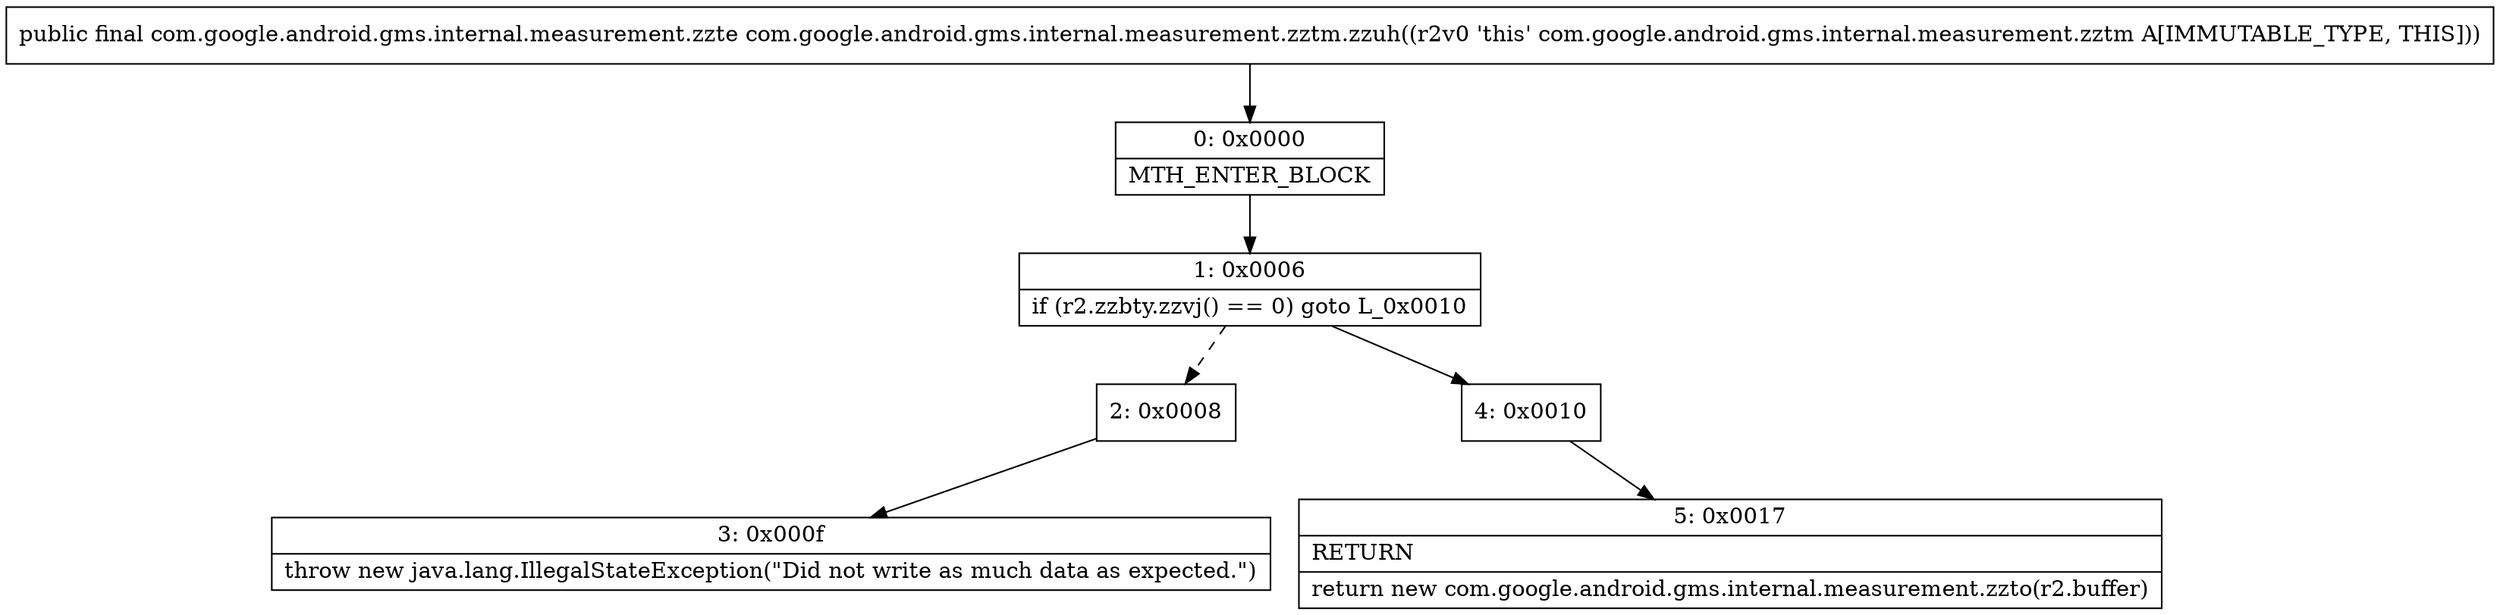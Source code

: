 digraph "CFG forcom.google.android.gms.internal.measurement.zztm.zzuh()Lcom\/google\/android\/gms\/internal\/measurement\/zzte;" {
Node_0 [shape=record,label="{0\:\ 0x0000|MTH_ENTER_BLOCK\l}"];
Node_1 [shape=record,label="{1\:\ 0x0006|if (r2.zzbty.zzvj() == 0) goto L_0x0010\l}"];
Node_2 [shape=record,label="{2\:\ 0x0008}"];
Node_3 [shape=record,label="{3\:\ 0x000f|throw new java.lang.IllegalStateException(\"Did not write as much data as expected.\")\l}"];
Node_4 [shape=record,label="{4\:\ 0x0010}"];
Node_5 [shape=record,label="{5\:\ 0x0017|RETURN\l|return new com.google.android.gms.internal.measurement.zzto(r2.buffer)\l}"];
MethodNode[shape=record,label="{public final com.google.android.gms.internal.measurement.zzte com.google.android.gms.internal.measurement.zztm.zzuh((r2v0 'this' com.google.android.gms.internal.measurement.zztm A[IMMUTABLE_TYPE, THIS])) }"];
MethodNode -> Node_0;
Node_0 -> Node_1;
Node_1 -> Node_2[style=dashed];
Node_1 -> Node_4;
Node_2 -> Node_3;
Node_4 -> Node_5;
}

